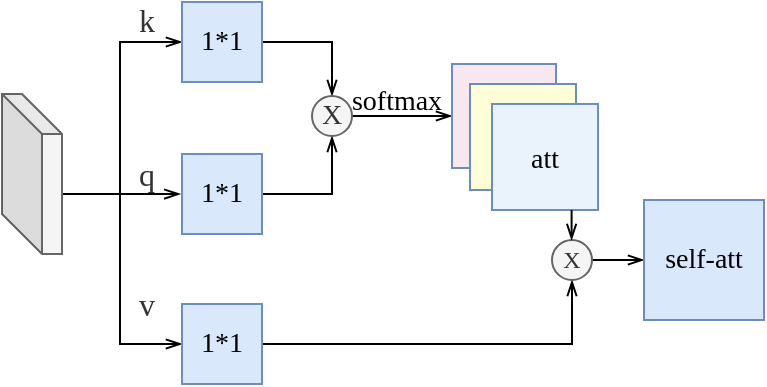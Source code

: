 <mxfile version="15.4.2" type="github">
  <diagram id="e5c_-zffoZMua6HEfUIk" name="Page-1">
    <mxGraphModel dx="658" dy="343" grid="0" gridSize="10" guides="1" tooltips="1" connect="1" arrows="1" fold="1" page="1" pageScale="1" pageWidth="400" pageHeight="200" math="0" shadow="0">
      <root>
        <mxCell id="0" />
        <mxCell id="1" parent="0" />
        <mxCell id="9gje_V4jAHg-oB1P-Pxg-11" style="edgeStyle=orthogonalEdgeStyle;rounded=0;orthogonalLoop=1;jettySize=auto;html=1;exitX=1;exitY=0.5;exitDx=0;exitDy=0;entryX=0.5;entryY=0;entryDx=0;entryDy=0;endArrow=openThin;endFill=0;strokeWidth=1;" parent="1" source="dh9h-H0bZQw_cXQ3_Itg-5" target="9gje_V4jAHg-oB1P-Pxg-10" edge="1">
          <mxGeometry relative="1" as="geometry">
            <mxPoint x="138" y="15.5" as="sourcePoint" />
          </mxGeometry>
        </mxCell>
        <mxCell id="9gje_V4jAHg-oB1P-Pxg-12" style="edgeStyle=orthogonalEdgeStyle;rounded=0;orthogonalLoop=1;jettySize=auto;html=1;exitX=1;exitY=0.5;exitDx=0;exitDy=0;entryX=0.5;entryY=1;entryDx=0;entryDy=0;endArrow=openThin;endFill=0;strokeWidth=1;" parent="1" source="9gje_V4jAHg-oB1P-Pxg-3" target="9gje_V4jAHg-oB1P-Pxg-10" edge="1">
          <mxGeometry relative="1" as="geometry" />
        </mxCell>
        <mxCell id="9gje_V4jAHg-oB1P-Pxg-3" value="&lt;font style=&quot;font-size: 14px&quot; face=&quot;Times New Roman&quot;&gt;1*1&lt;/font&gt;" style="whiteSpace=wrap;html=1;aspect=fixed;fillColor=#dae8fc;strokeColor=#6c8ebf;" parent="1" vertex="1">
          <mxGeometry x="97" y="80" width="40" height="40" as="geometry" />
        </mxCell>
        <mxCell id="9gje_V4jAHg-oB1P-Pxg-18" style="edgeStyle=orthogonalEdgeStyle;rounded=0;orthogonalLoop=1;jettySize=auto;html=1;exitX=1;exitY=0.5;exitDx=0;exitDy=0;entryX=0.5;entryY=1;entryDx=0;entryDy=0;strokeWidth=1;endArrow=openThin;endFill=0;" parent="1" source="dh9h-H0bZQw_cXQ3_Itg-7" target="9gje_V4jAHg-oB1P-Pxg-16" edge="1">
          <mxGeometry relative="1" as="geometry">
            <mxPoint x="147" y="175" as="sourcePoint" />
          </mxGeometry>
        </mxCell>
        <mxCell id="dh9h-H0bZQw_cXQ3_Itg-4" style="edgeStyle=orthogonalEdgeStyle;rounded=0;orthogonalLoop=1;jettySize=auto;html=1;exitX=1;exitY=0.5;exitDx=0;exitDy=0;endArrow=openThin;endFill=0;strokeWidth=1;entryX=0;entryY=0.5;entryDx=0;entryDy=0;" parent="1" source="9gje_V4jAHg-oB1P-Pxg-10" target="9gje_V4jAHg-oB1P-Pxg-15" edge="1">
          <mxGeometry relative="1" as="geometry">
            <mxPoint x="226.064" y="65.056" as="targetPoint" />
          </mxGeometry>
        </mxCell>
        <mxCell id="9gje_V4jAHg-oB1P-Pxg-10" value="&lt;font style=&quot;font-size: 14px&quot; face=&quot;Times New Roman&quot;&gt;X&lt;/font&gt;" style="ellipse;whiteSpace=wrap;html=1;aspect=fixed;fillColor=#f5f5f5;strokeColor=#666666;fontColor=#333333;" parent="1" vertex="1">
          <mxGeometry x="162" y="51" width="20" height="20" as="geometry" />
        </mxCell>
        <mxCell id="9gje_V4jAHg-oB1P-Pxg-14" value="&lt;font face=&quot;Times New Roman&quot; style=&quot;font-size: 14px&quot;&gt;softmax&lt;/font&gt;" style="text;html=1;resizable=0;autosize=1;align=center;verticalAlign=middle;points=[];fillColor=none;strokeColor=none;rounded=0;" parent="1" vertex="1">
          <mxGeometry x="176" y="45" width="56" height="17" as="geometry" />
        </mxCell>
        <mxCell id="9gje_V4jAHg-oB1P-Pxg-15" value="" style="whiteSpace=wrap;html=1;aspect=fixed;fillColor=#F8E7EE;strokeColor=#6c8ebf;" parent="1" vertex="1">
          <mxGeometry x="232" y="35" width="52" height="52" as="geometry" />
        </mxCell>
        <mxCell id="9gje_V4jAHg-oB1P-Pxg-19" style="edgeStyle=orthogonalEdgeStyle;rounded=0;orthogonalLoop=1;jettySize=auto;html=1;exitX=1;exitY=0.5;exitDx=0;exitDy=0;entryX=0;entryY=0.5;entryDx=0;entryDy=0;strokeWidth=1;strokeColor=#000000;endArrow=openThin;endFill=0;" parent="1" source="9gje_V4jAHg-oB1P-Pxg-16" target="9gje_V4jAHg-oB1P-Pxg-20" edge="1">
          <mxGeometry relative="1" as="geometry">
            <mxPoint x="352" y="135" as="targetPoint" />
          </mxGeometry>
        </mxCell>
        <mxCell id="9gje_V4jAHg-oB1P-Pxg-16" value="&lt;font face=&quot;Times New Roman&quot;&gt;X&lt;/font&gt;" style="ellipse;whiteSpace=wrap;html=1;aspect=fixed;fillColor=#f5f5f5;strokeColor=#666666;fontColor=#333333;" parent="1" vertex="1">
          <mxGeometry x="282" y="123" width="20" height="20" as="geometry" />
        </mxCell>
        <mxCell id="9gje_V4jAHg-oB1P-Pxg-20" value="&lt;font face=&quot;Times New Roman&quot; style=&quot;font-size: 14px&quot;&gt;self-att&lt;/font&gt;" style="whiteSpace=wrap;html=1;aspect=fixed;fillColor=#dae8fc;strokeColor=#6c8ebf;" parent="1" vertex="1">
          <mxGeometry x="328" y="103" width="60" height="60" as="geometry" />
        </mxCell>
        <mxCell id="dh9h-H0bZQw_cXQ3_Itg-2" style="edgeStyle=orthogonalEdgeStyle;rounded=0;orthogonalLoop=1;jettySize=auto;html=1;exitX=0;exitY=0;exitDx=30;exitDy=50;exitPerimeter=0;strokeWidth=1;endArrow=openThin;endFill=0;entryX=0;entryY=0.5;entryDx=0;entryDy=0;" parent="1" source="eC1C0tQg5qfdY3fukHSV-1" target="dh9h-H0bZQw_cXQ3_Itg-5" edge="1">
          <mxGeometry relative="1" as="geometry">
            <mxPoint x="97" y="29" as="targetPoint" />
            <Array as="points">
              <mxPoint x="66" y="100" />
              <mxPoint x="66" y="24" />
            </Array>
          </mxGeometry>
        </mxCell>
        <mxCell id="dh9h-H0bZQw_cXQ3_Itg-6" style="edgeStyle=orthogonalEdgeStyle;rounded=0;orthogonalLoop=1;jettySize=auto;html=1;exitX=0;exitY=0;exitDx=30.0;exitDy=50;exitPerimeter=0;endArrow=openThin;endFill=0;strokeWidth=1;" parent="1" source="eC1C0tQg5qfdY3fukHSV-1" edge="1">
          <mxGeometry relative="1" as="geometry">
            <mxPoint x="96.139" y="100.039" as="targetPoint" />
          </mxGeometry>
        </mxCell>
        <mxCell id="dh9h-H0bZQw_cXQ3_Itg-8" style="edgeStyle=orthogonalEdgeStyle;rounded=0;orthogonalLoop=1;jettySize=auto;html=1;exitX=0;exitY=0;exitDx=30;exitDy=50;exitPerimeter=0;entryX=0;entryY=0.5;entryDx=0;entryDy=0;endArrow=openThin;endFill=0;strokeWidth=1;" parent="1" edge="1" target="dh9h-H0bZQw_cXQ3_Itg-7">
          <mxGeometry relative="1" as="geometry">
            <mxPoint x="36" y="100" as="sourcePoint" />
            <mxPoint x="96" y="165" as="targetPoint" />
            <Array as="points">
              <mxPoint x="66" y="100" />
              <mxPoint x="66" y="175" />
            </Array>
          </mxGeometry>
        </mxCell>
        <mxCell id="eC1C0tQg5qfdY3fukHSV-1" value="" style="shape=cube;whiteSpace=wrap;html=1;boundedLbl=1;backgroundOutline=1;darkOpacity=0.05;darkOpacity2=0.1;strokeColor=#666666;fillColor=#f5f5f5;fontColor=#333333;" parent="1" vertex="1">
          <mxGeometry x="7" y="50" width="30" height="80" as="geometry" />
        </mxCell>
        <mxCell id="eC1C0tQg5qfdY3fukHSV-2" value="" style="whiteSpace=wrap;html=1;aspect=fixed;fillColor=#FEFFD9;strokeColor=#6c8ebf;" parent="1" vertex="1">
          <mxGeometry x="241" y="45" width="53" height="53" as="geometry" />
        </mxCell>
        <mxCell id="eC1C0tQg5qfdY3fukHSV-3" value="&lt;span style=&quot;font-size: 14px&quot;&gt;&lt;font face=&quot;Times New Roman&quot; style=&quot;font-size: 14px&quot;&gt;att&lt;/font&gt;&lt;/span&gt;" style="whiteSpace=wrap;html=1;aspect=fixed;fillColor=#EAF3FC;strokeColor=#6c8ebf;" parent="1" vertex="1">
          <mxGeometry x="252" y="55" width="53" height="53" as="geometry" />
        </mxCell>
        <mxCell id="eC1C0tQg5qfdY3fukHSV-5" value="" style="endArrow=openThin;html=1;strokeColor=#000000;strokeWidth=1;entryX=0.5;entryY=0;entryDx=0;entryDy=0;endFill=0;" parent="1" edge="1">
          <mxGeometry width="50" height="50" relative="1" as="geometry">
            <mxPoint x="291.8" y="108" as="sourcePoint" />
            <mxPoint x="291.8" y="123" as="targetPoint" />
          </mxGeometry>
        </mxCell>
        <mxCell id="eC1C0tQg5qfdY3fukHSV-6" value="&lt;span style=&quot;color: rgb(51 , 51 , 51) ; font-family: &amp;#34;pingfang sc&amp;#34; , &amp;#34;lantinghei sc&amp;#34; , &amp;#34;microsoft yahei&amp;#34; , &amp;#34;arial&amp;#34; , , sans-serif , &amp;#34;tahoma&amp;#34; ; font-size: 16px ; background-color: rgb(255 , 255 , 255)&quot;&gt;&lt;font face=&quot;Times New Roman&quot;&gt;k&lt;/font&gt;&lt;/span&gt;" style="text;html=1;resizable=0;autosize=1;align=center;verticalAlign=middle;points=[];fillColor=none;strokeColor=none;rounded=0;" parent="1" vertex="1">
          <mxGeometry x="70" y="3" width="18" height="19" as="geometry" />
        </mxCell>
        <mxCell id="eC1C0tQg5qfdY3fukHSV-7" value="&lt;span style=&quot;color: rgb(51 , 51 , 51) ; font-family: &amp;#34;pingfang sc&amp;#34; , &amp;#34;lantinghei sc&amp;#34; , &amp;#34;microsoft yahei&amp;#34; , &amp;#34;arial&amp;#34; , , sans-serif , &amp;#34;tahoma&amp;#34; ; font-size: 16px ; background-color: rgb(255 , 255 , 255)&quot;&gt;&lt;font face=&quot;Times New Roman&quot;&gt;q&lt;/font&gt;&lt;/span&gt;" style="text;html=1;resizable=0;autosize=1;align=center;verticalAlign=middle;points=[];fillColor=none;strokeColor=none;rounded=0;" parent="1" vertex="1">
          <mxGeometry x="70" y="80" width="18" height="19" as="geometry" />
        </mxCell>
        <mxCell id="eC1C0tQg5qfdY3fukHSV-8" value="&lt;span style=&quot;color: rgb(51 , 51 , 51) ; font-family: &amp;#34;pingfang sc&amp;#34; , &amp;#34;lantinghei sc&amp;#34; , &amp;#34;microsoft yahei&amp;#34; , &amp;#34;arial&amp;#34; , , sans-serif , &amp;#34;tahoma&amp;#34; ; font-size: 16px ; background-color: rgb(255 , 255 , 255)&quot;&gt;&lt;font face=&quot;Times New Roman&quot;&gt;v&lt;/font&gt;&lt;/span&gt;" style="text;html=1;resizable=0;autosize=1;align=center;verticalAlign=middle;points=[];fillColor=none;strokeColor=none;rounded=0;" parent="1" vertex="1">
          <mxGeometry x="70" y="145" width="18" height="19" as="geometry" />
        </mxCell>
        <mxCell id="dh9h-H0bZQw_cXQ3_Itg-5" value="&lt;font style=&quot;font-size: 14px&quot; face=&quot;Times New Roman&quot;&gt;1*1&lt;/font&gt;" style="whiteSpace=wrap;html=1;aspect=fixed;fillColor=#dae8fc;strokeColor=#6c8ebf;" parent="1" vertex="1">
          <mxGeometry x="97" y="4" width="40" height="40" as="geometry" />
        </mxCell>
        <mxCell id="dh9h-H0bZQw_cXQ3_Itg-7" value="&lt;font style=&quot;font-size: 14px&quot; face=&quot;Times New Roman&quot;&gt;1*1&lt;/font&gt;" style="whiteSpace=wrap;html=1;aspect=fixed;fillColor=#dae8fc;strokeColor=#6c8ebf;" parent="1" vertex="1">
          <mxGeometry x="97" y="155" width="40" height="40" as="geometry" />
        </mxCell>
      </root>
    </mxGraphModel>
  </diagram>
</mxfile>
